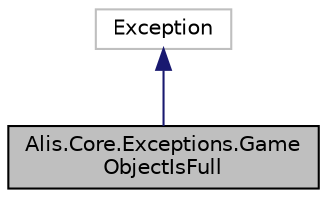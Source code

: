 digraph "Alis.Core.Exceptions.GameObjectIsFull"
{
 // LATEX_PDF_SIZE
  edge [fontname="Helvetica",fontsize="10",labelfontname="Helvetica",labelfontsize="10"];
  node [fontname="Helvetica",fontsize="10",shape=record];
  Node1 [label="Alis.Core.Exceptions.Game\lObjectIsFull",height=0.2,width=0.4,color="black", fillcolor="grey75", style="filled", fontcolor="black",tooltip="The game object is full class"];
  Node2 -> Node1 [dir="back",color="midnightblue",fontsize="10",style="solid",fontname="Helvetica"];
  Node2 [label="Exception",height=0.2,width=0.4,color="grey75", fillcolor="white", style="filled",tooltip=" "];
}
